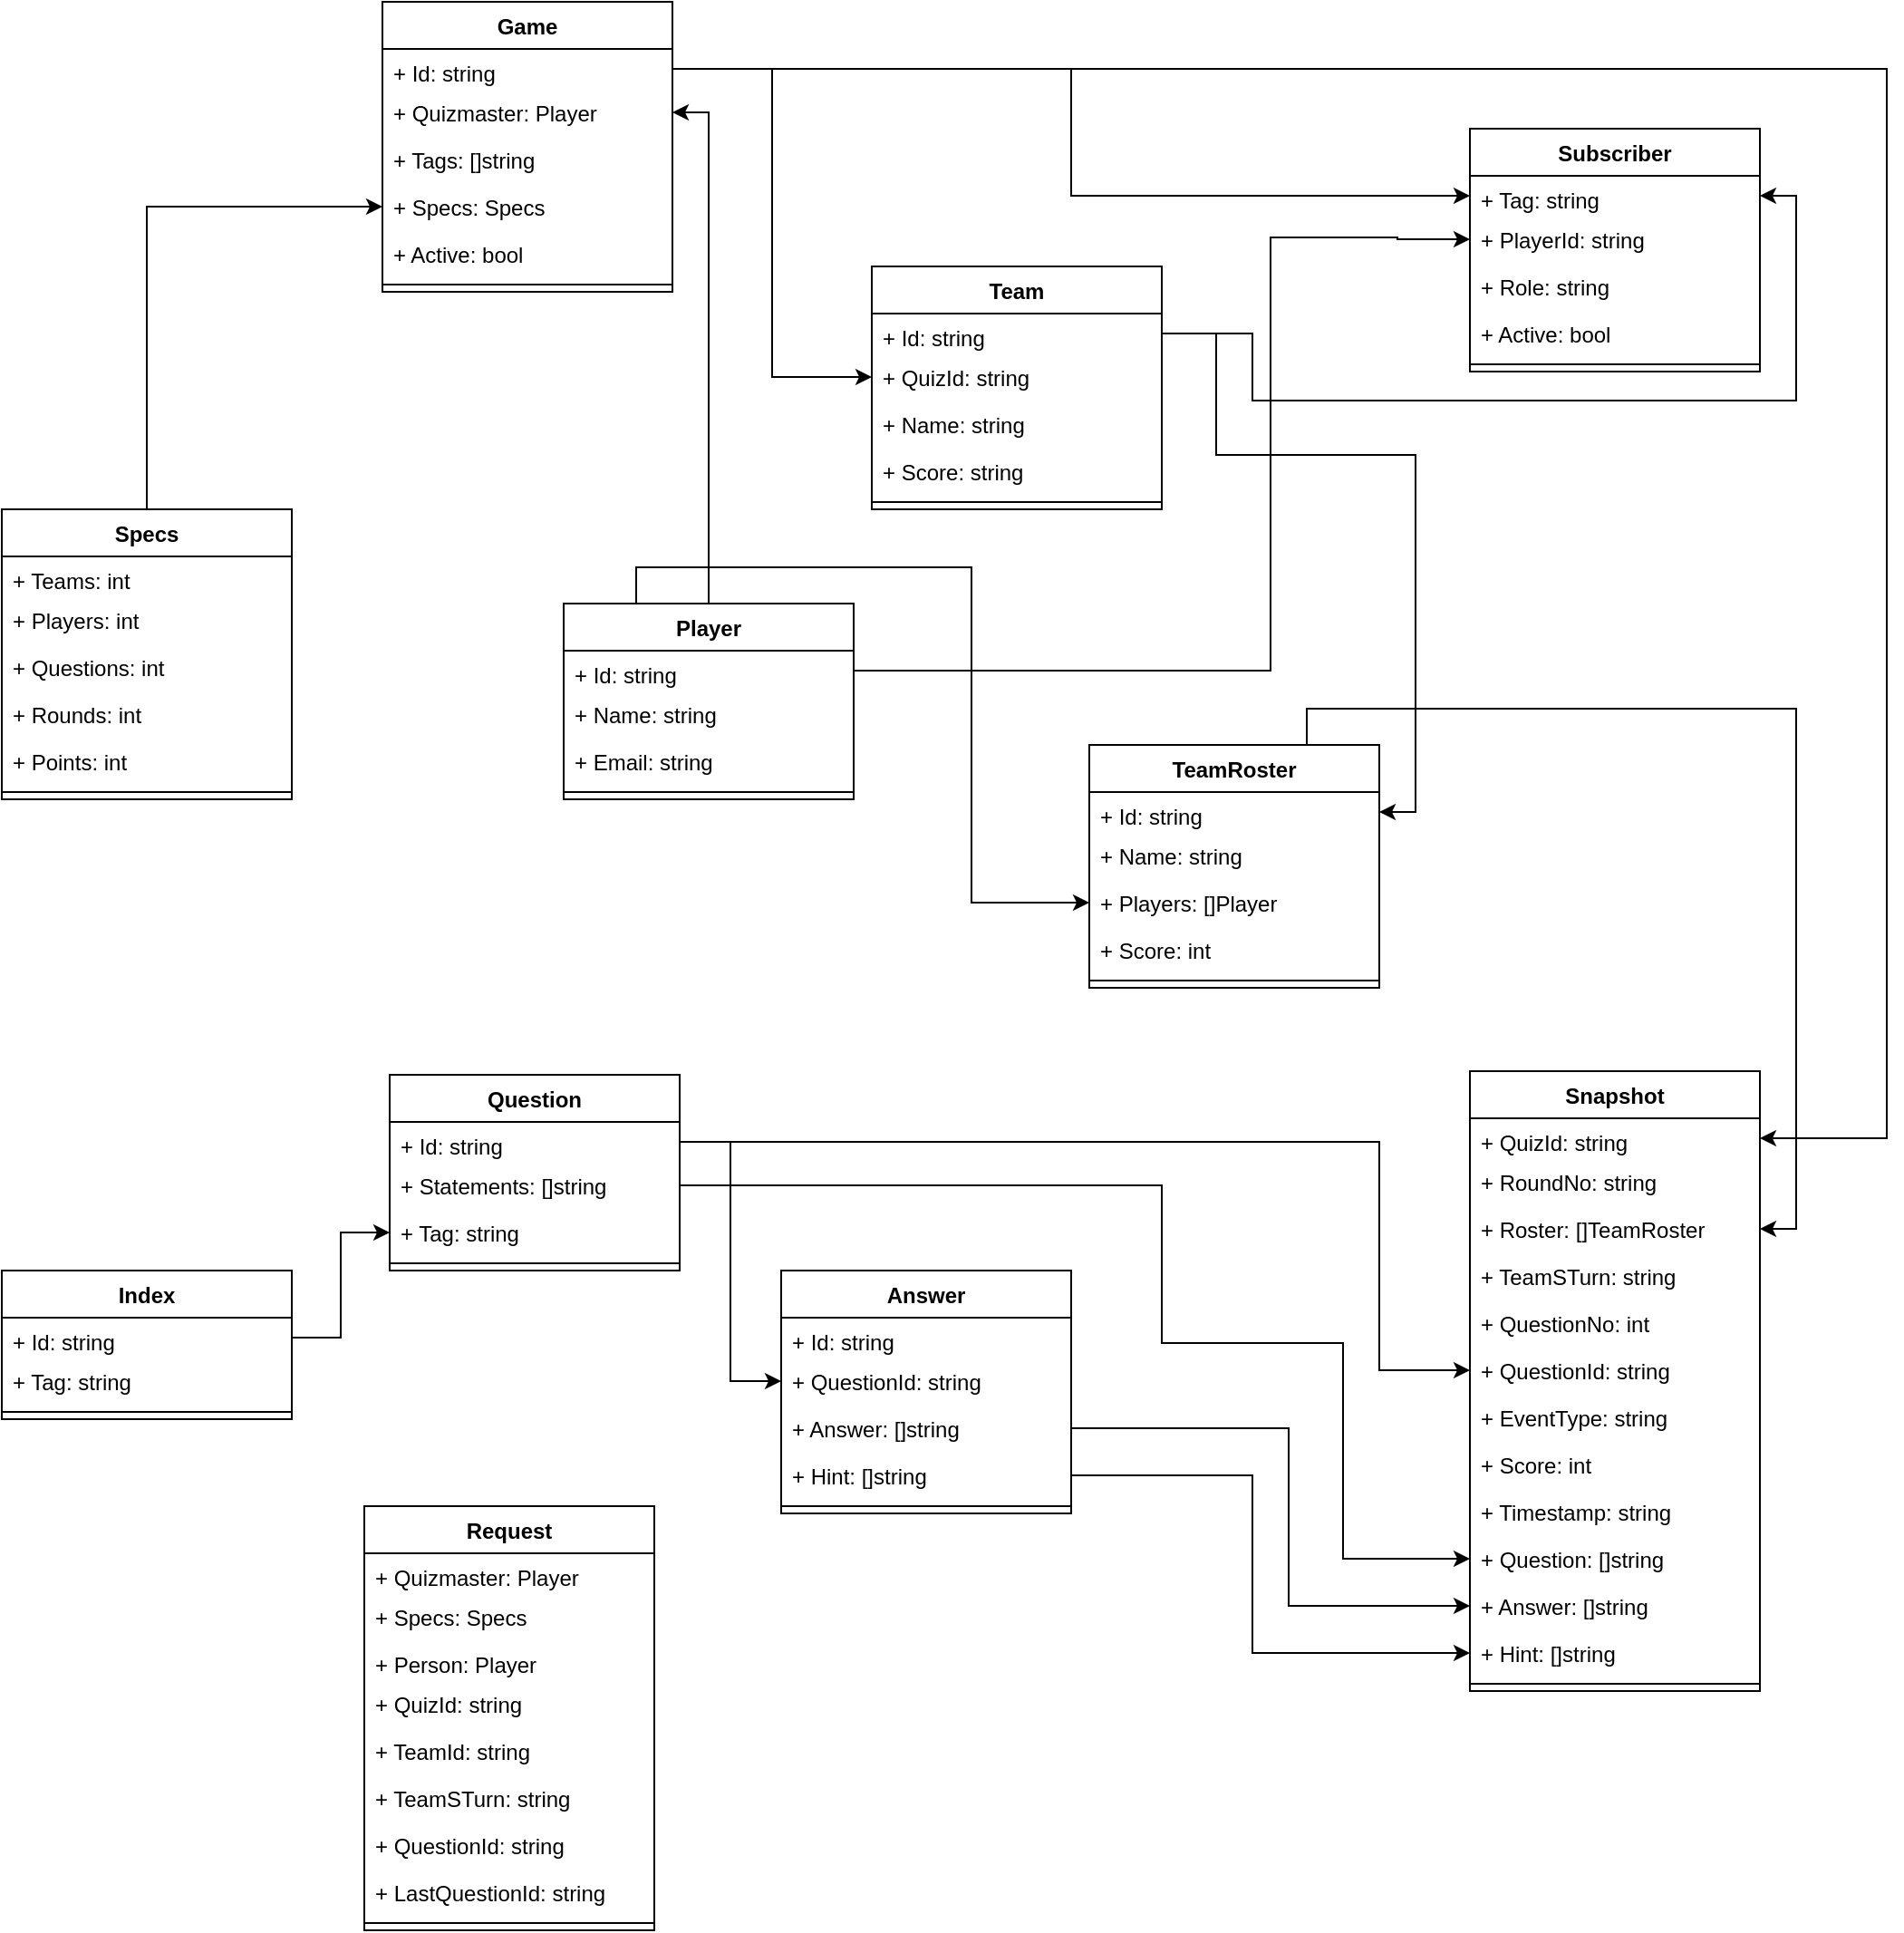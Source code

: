 <mxfile>
    <diagram id="ewWVIjH7ociHJB3SxOBW" name="Page-1">
        <mxGraphModel dx="856" dy="1039" grid="1" gridSize="10" guides="1" tooltips="1" connect="1" arrows="1" fold="1" page="1" pageScale="1" pageWidth="827" pageHeight="1169" math="0" shadow="0">
            <root>
                <mxCell id="0"/>
                <mxCell id="1" parent="0"/>
                <mxCell id="5dFkQkF08GTgw9aB2XFU-2" value="Game" style="swimlane;fontStyle=1;align=center;verticalAlign=top;childLayout=stackLayout;horizontal=1;startSize=26;horizontalStack=0;resizeParent=1;resizeParentMax=0;resizeLast=0;collapsible=1;marginBottom=0;" parent="1" vertex="1">
                    <mxGeometry x="250" y="30" width="160" height="160" as="geometry"/>
                </mxCell>
                <mxCell id="5dFkQkF08GTgw9aB2XFU-3" value="+ Id: string" style="text;strokeColor=none;fillColor=none;align=left;verticalAlign=top;spacingLeft=4;spacingRight=4;overflow=hidden;rotatable=0;points=[[0,0.5],[1,0.5]];portConstraint=eastwest;" parent="5dFkQkF08GTgw9aB2XFU-2" vertex="1">
                    <mxGeometry y="26" width="160" height="22" as="geometry"/>
                </mxCell>
                <mxCell id="5dFkQkF08GTgw9aB2XFU-8" value="+ Quizmaster: Player" style="text;strokeColor=none;fillColor=none;align=left;verticalAlign=top;spacingLeft=4;spacingRight=4;overflow=hidden;rotatable=0;points=[[0,0.5],[1,0.5]];portConstraint=eastwest;" parent="5dFkQkF08GTgw9aB2XFU-2" vertex="1">
                    <mxGeometry y="48" width="160" height="26" as="geometry"/>
                </mxCell>
                <mxCell id="5dFkQkF08GTgw9aB2XFU-7" value="+ Tags: []string" style="text;strokeColor=none;fillColor=none;align=left;verticalAlign=top;spacingLeft=4;spacingRight=4;overflow=hidden;rotatable=0;points=[[0,0.5],[1,0.5]];portConstraint=eastwest;" parent="5dFkQkF08GTgw9aB2XFU-2" vertex="1">
                    <mxGeometry y="74" width="160" height="26" as="geometry"/>
                </mxCell>
                <mxCell id="5dFkQkF08GTgw9aB2XFU-9" value="+ Specs: Specs" style="text;strokeColor=none;fillColor=none;align=left;verticalAlign=top;spacingLeft=4;spacingRight=4;overflow=hidden;rotatable=0;points=[[0,0.5],[1,0.5]];portConstraint=eastwest;" parent="5dFkQkF08GTgw9aB2XFU-2" vertex="1">
                    <mxGeometry y="100" width="160" height="26" as="geometry"/>
                </mxCell>
                <mxCell id="5dFkQkF08GTgw9aB2XFU-6" value="+ Active: bool" style="text;strokeColor=none;fillColor=none;align=left;verticalAlign=top;spacingLeft=4;spacingRight=4;overflow=hidden;rotatable=0;points=[[0,0.5],[1,0.5]];portConstraint=eastwest;" parent="5dFkQkF08GTgw9aB2XFU-2" vertex="1">
                    <mxGeometry y="126" width="160" height="26" as="geometry"/>
                </mxCell>
                <mxCell id="5dFkQkF08GTgw9aB2XFU-4" value="" style="line;strokeWidth=1;fillColor=none;align=left;verticalAlign=middle;spacingTop=-1;spacingLeft=3;spacingRight=3;rotatable=0;labelPosition=right;points=[];portConstraint=eastwest;" parent="5dFkQkF08GTgw9aB2XFU-2" vertex="1">
                    <mxGeometry y="152" width="160" height="8" as="geometry"/>
                </mxCell>
                <mxCell id="5dFkQkF08GTgw9aB2XFU-18" style="edgeStyle=orthogonalEdgeStyle;rounded=0;orthogonalLoop=1;jettySize=auto;html=1;exitX=0.5;exitY=0;exitDx=0;exitDy=0;entryX=0;entryY=0.5;entryDx=0;entryDy=0;" parent="1" source="5dFkQkF08GTgw9aB2XFU-10" target="5dFkQkF08GTgw9aB2XFU-9" edge="1">
                    <mxGeometry relative="1" as="geometry"/>
                </mxCell>
                <mxCell id="5dFkQkF08GTgw9aB2XFU-10" value="Specs" style="swimlane;fontStyle=1;align=center;verticalAlign=top;childLayout=stackLayout;horizontal=1;startSize=26;horizontalStack=0;resizeParent=1;resizeParentMax=0;resizeLast=0;collapsible=1;marginBottom=0;" parent="1" vertex="1">
                    <mxGeometry x="40" y="310" width="160" height="160" as="geometry"/>
                </mxCell>
                <mxCell id="5dFkQkF08GTgw9aB2XFU-11" value="+ Teams: int" style="text;strokeColor=none;fillColor=none;align=left;verticalAlign=top;spacingLeft=4;spacingRight=4;overflow=hidden;rotatable=0;points=[[0,0.5],[1,0.5]];portConstraint=eastwest;" parent="5dFkQkF08GTgw9aB2XFU-10" vertex="1">
                    <mxGeometry y="26" width="160" height="22" as="geometry"/>
                </mxCell>
                <mxCell id="5dFkQkF08GTgw9aB2XFU-12" value="+ Players: int" style="text;strokeColor=none;fillColor=none;align=left;verticalAlign=top;spacingLeft=4;spacingRight=4;overflow=hidden;rotatable=0;points=[[0,0.5],[1,0.5]];portConstraint=eastwest;" parent="5dFkQkF08GTgw9aB2XFU-10" vertex="1">
                    <mxGeometry y="48" width="160" height="26" as="geometry"/>
                </mxCell>
                <mxCell id="5dFkQkF08GTgw9aB2XFU-13" value="+ Questions: int" style="text;strokeColor=none;fillColor=none;align=left;verticalAlign=top;spacingLeft=4;spacingRight=4;overflow=hidden;rotatable=0;points=[[0,0.5],[1,0.5]];portConstraint=eastwest;" parent="5dFkQkF08GTgw9aB2XFU-10" vertex="1">
                    <mxGeometry y="74" width="160" height="26" as="geometry"/>
                </mxCell>
                <mxCell id="5dFkQkF08GTgw9aB2XFU-14" value="+ Rounds: int" style="text;strokeColor=none;fillColor=none;align=left;verticalAlign=top;spacingLeft=4;spacingRight=4;overflow=hidden;rotatable=0;points=[[0,0.5],[1,0.5]];portConstraint=eastwest;" parent="5dFkQkF08GTgw9aB2XFU-10" vertex="1">
                    <mxGeometry y="100" width="160" height="26" as="geometry"/>
                </mxCell>
                <mxCell id="5dFkQkF08GTgw9aB2XFU-15" value="+ Points: int" style="text;strokeColor=none;fillColor=none;align=left;verticalAlign=top;spacingLeft=4;spacingRight=4;overflow=hidden;rotatable=0;points=[[0,0.5],[1,0.5]];portConstraint=eastwest;" parent="5dFkQkF08GTgw9aB2XFU-10" vertex="1">
                    <mxGeometry y="126" width="160" height="26" as="geometry"/>
                </mxCell>
                <mxCell id="5dFkQkF08GTgw9aB2XFU-16" value="" style="line;strokeWidth=1;fillColor=none;align=left;verticalAlign=middle;spacingTop=-1;spacingLeft=3;spacingRight=3;rotatable=0;labelPosition=right;points=[];portConstraint=eastwest;" parent="5dFkQkF08GTgw9aB2XFU-10" vertex="1">
                    <mxGeometry y="152" width="160" height="8" as="geometry"/>
                </mxCell>
                <mxCell id="5dFkQkF08GTgw9aB2XFU-27" style="edgeStyle=orthogonalEdgeStyle;rounded=0;orthogonalLoop=1;jettySize=auto;html=1;exitX=0.5;exitY=0;exitDx=0;exitDy=0;entryX=1;entryY=0.5;entryDx=0;entryDy=0;" parent="1" source="5dFkQkF08GTgw9aB2XFU-19" target="5dFkQkF08GTgw9aB2XFU-8" edge="1">
                    <mxGeometry relative="1" as="geometry"/>
                </mxCell>
                <mxCell id="26" style="edgeStyle=orthogonalEdgeStyle;rounded=0;orthogonalLoop=1;jettySize=auto;html=1;exitX=0.25;exitY=0;exitDx=0;exitDy=0;entryX=0;entryY=0.5;entryDx=0;entryDy=0;" parent="1" source="5dFkQkF08GTgw9aB2XFU-19" target="23" edge="1">
                    <mxGeometry relative="1" as="geometry"/>
                </mxCell>
                <mxCell id="5dFkQkF08GTgw9aB2XFU-19" value="Player" style="swimlane;fontStyle=1;align=center;verticalAlign=top;childLayout=stackLayout;horizontal=1;startSize=26;horizontalStack=0;resizeParent=1;resizeParentMax=0;resizeLast=0;collapsible=1;marginBottom=0;" parent="1" vertex="1">
                    <mxGeometry x="350" y="362" width="160" height="108" as="geometry"/>
                </mxCell>
                <mxCell id="5dFkQkF08GTgw9aB2XFU-20" value="+ Id: string" style="text;strokeColor=none;fillColor=none;align=left;verticalAlign=top;spacingLeft=4;spacingRight=4;overflow=hidden;rotatable=0;points=[[0,0.5],[1,0.5]];portConstraint=eastwest;" parent="5dFkQkF08GTgw9aB2XFU-19" vertex="1">
                    <mxGeometry y="26" width="160" height="22" as="geometry"/>
                </mxCell>
                <mxCell id="5dFkQkF08GTgw9aB2XFU-21" value="+ Name: string" style="text;strokeColor=none;fillColor=none;align=left;verticalAlign=top;spacingLeft=4;spacingRight=4;overflow=hidden;rotatable=0;points=[[0,0.5],[1,0.5]];portConstraint=eastwest;" parent="5dFkQkF08GTgw9aB2XFU-19" vertex="1">
                    <mxGeometry y="48" width="160" height="26" as="geometry"/>
                </mxCell>
                <mxCell id="5dFkQkF08GTgw9aB2XFU-22" value="+ Email: string" style="text;strokeColor=none;fillColor=none;align=left;verticalAlign=top;spacingLeft=4;spacingRight=4;overflow=hidden;rotatable=0;points=[[0,0.5],[1,0.5]];portConstraint=eastwest;" parent="5dFkQkF08GTgw9aB2XFU-19" vertex="1">
                    <mxGeometry y="74" width="160" height="26" as="geometry"/>
                </mxCell>
                <mxCell id="5dFkQkF08GTgw9aB2XFU-25" value="" style="line;strokeWidth=1;fillColor=none;align=left;verticalAlign=middle;spacingTop=-1;spacingLeft=3;spacingRight=3;rotatable=0;labelPosition=right;points=[];portConstraint=eastwest;" parent="5dFkQkF08GTgw9aB2XFU-19" vertex="1">
                    <mxGeometry y="100" width="160" height="8" as="geometry"/>
                </mxCell>
                <mxCell id="5dFkQkF08GTgw9aB2XFU-28" value="Team" style="swimlane;fontStyle=1;align=center;verticalAlign=top;childLayout=stackLayout;horizontal=1;startSize=26;horizontalStack=0;resizeParent=1;resizeParentMax=0;resizeLast=0;collapsible=1;marginBottom=0;" parent="1" vertex="1">
                    <mxGeometry x="520" y="176" width="160" height="134" as="geometry"/>
                </mxCell>
                <mxCell id="5dFkQkF08GTgw9aB2XFU-29" value="+ Id: string" style="text;strokeColor=none;fillColor=none;align=left;verticalAlign=top;spacingLeft=4;spacingRight=4;overflow=hidden;rotatable=0;points=[[0,0.5],[1,0.5]];portConstraint=eastwest;" parent="5dFkQkF08GTgw9aB2XFU-28" vertex="1">
                    <mxGeometry y="26" width="160" height="22" as="geometry"/>
                </mxCell>
                <mxCell id="5dFkQkF08GTgw9aB2XFU-30" value="+ QuizId: string" style="text;strokeColor=none;fillColor=none;align=left;verticalAlign=top;spacingLeft=4;spacingRight=4;overflow=hidden;rotatable=0;points=[[0,0.5],[1,0.5]];portConstraint=eastwest;" parent="5dFkQkF08GTgw9aB2XFU-28" vertex="1">
                    <mxGeometry y="48" width="160" height="26" as="geometry"/>
                </mxCell>
                <mxCell id="5dFkQkF08GTgw9aB2XFU-31" value="+ Name: string" style="text;strokeColor=none;fillColor=none;align=left;verticalAlign=top;spacingLeft=4;spacingRight=4;overflow=hidden;rotatable=0;points=[[0,0.5],[1,0.5]];portConstraint=eastwest;" parent="5dFkQkF08GTgw9aB2XFU-28" vertex="1">
                    <mxGeometry y="74" width="160" height="26" as="geometry"/>
                </mxCell>
                <mxCell id="3" value="+ Score: string" style="text;strokeColor=none;fillColor=none;align=left;verticalAlign=top;spacingLeft=4;spacingRight=4;overflow=hidden;rotatable=0;points=[[0,0.5],[1,0.5]];portConstraint=eastwest;" parent="5dFkQkF08GTgw9aB2XFU-28" vertex="1">
                    <mxGeometry y="100" width="160" height="26" as="geometry"/>
                </mxCell>
                <mxCell id="5dFkQkF08GTgw9aB2XFU-32" value="" style="line;strokeWidth=1;fillColor=none;align=left;verticalAlign=middle;spacingTop=-1;spacingLeft=3;spacingRight=3;rotatable=0;labelPosition=right;points=[];portConstraint=eastwest;" parent="5dFkQkF08GTgw9aB2XFU-28" vertex="1">
                    <mxGeometry y="126" width="160" height="8" as="geometry"/>
                </mxCell>
                <mxCell id="4" style="edgeStyle=orthogonalEdgeStyle;rounded=0;orthogonalLoop=1;jettySize=auto;html=1;exitX=1;exitY=0.5;exitDx=0;exitDy=0;entryX=0;entryY=0.5;entryDx=0;entryDy=0;" parent="1" source="5dFkQkF08GTgw9aB2XFU-3" target="5dFkQkF08GTgw9aB2XFU-30" edge="1">
                    <mxGeometry relative="1" as="geometry"/>
                </mxCell>
                <mxCell id="5" value="Subscriber" style="swimlane;fontStyle=1;align=center;verticalAlign=top;childLayout=stackLayout;horizontal=1;startSize=26;horizontalStack=0;resizeParent=1;resizeParentMax=0;resizeLast=0;collapsible=1;marginBottom=0;" parent="1" vertex="1">
                    <mxGeometry x="850" y="100" width="160" height="134" as="geometry"/>
                </mxCell>
                <mxCell id="6" value="+ Tag: string" style="text;strokeColor=none;fillColor=none;align=left;verticalAlign=top;spacingLeft=4;spacingRight=4;overflow=hidden;rotatable=0;points=[[0,0.5],[1,0.5]];portConstraint=eastwest;" parent="5" vertex="1">
                    <mxGeometry y="26" width="160" height="22" as="geometry"/>
                </mxCell>
                <mxCell id="7" value="+ PlayerId: string" style="text;strokeColor=none;fillColor=none;align=left;verticalAlign=top;spacingLeft=4;spacingRight=4;overflow=hidden;rotatable=0;points=[[0,0.5],[1,0.5]];portConstraint=eastwest;" parent="5" vertex="1">
                    <mxGeometry y="48" width="160" height="26" as="geometry"/>
                </mxCell>
                <mxCell id="8" value="+ Role: string" style="text;strokeColor=none;fillColor=none;align=left;verticalAlign=top;spacingLeft=4;spacingRight=4;overflow=hidden;rotatable=0;points=[[0,0.5],[1,0.5]];portConstraint=eastwest;" parent="5" vertex="1">
                    <mxGeometry y="74" width="160" height="26" as="geometry"/>
                </mxCell>
                <mxCell id="10" value="+ Active: bool" style="text;strokeColor=none;fillColor=none;align=left;verticalAlign=top;spacingLeft=4;spacingRight=4;overflow=hidden;rotatable=0;points=[[0,0.5],[1,0.5]];portConstraint=eastwest;" parent="5" vertex="1">
                    <mxGeometry y="100" width="160" height="26" as="geometry"/>
                </mxCell>
                <mxCell id="9" value="" style="line;strokeWidth=1;fillColor=none;align=left;verticalAlign=middle;spacingTop=-1;spacingLeft=3;spacingRight=3;rotatable=0;labelPosition=right;points=[];portConstraint=eastwest;" parent="5" vertex="1">
                    <mxGeometry y="126" width="160" height="8" as="geometry"/>
                </mxCell>
                <mxCell id="14" style="edgeStyle=orthogonalEdgeStyle;rounded=0;orthogonalLoop=1;jettySize=auto;html=1;exitX=1;exitY=0.5;exitDx=0;exitDy=0;entryX=1;entryY=0.5;entryDx=0;entryDy=0;" parent="1" source="5dFkQkF08GTgw9aB2XFU-29" target="6" edge="1">
                    <mxGeometry relative="1" as="geometry">
                        <Array as="points">
                            <mxPoint x="730" y="213"/>
                            <mxPoint x="730" y="250"/>
                            <mxPoint x="1030" y="250"/>
                            <mxPoint x="1030" y="137"/>
                        </Array>
                    </mxGeometry>
                </mxCell>
                <mxCell id="15" style="edgeStyle=orthogonalEdgeStyle;rounded=0;orthogonalLoop=1;jettySize=auto;html=1;exitX=1;exitY=0.5;exitDx=0;exitDy=0;entryX=0;entryY=0.5;entryDx=0;entryDy=0;" parent="1" source="5dFkQkF08GTgw9aB2XFU-20" target="7" edge="1">
                    <mxGeometry relative="1" as="geometry">
                        <Array as="points">
                            <mxPoint x="740" y="399"/>
                            <mxPoint x="740" y="160"/>
                            <mxPoint x="810" y="160"/>
                            <mxPoint x="810" y="161"/>
                        </Array>
                    </mxGeometry>
                </mxCell>
                <mxCell id="16" style="edgeStyle=orthogonalEdgeStyle;rounded=0;orthogonalLoop=1;jettySize=auto;html=1;exitX=1;exitY=0.5;exitDx=0;exitDy=0;" parent="1" source="5dFkQkF08GTgw9aB2XFU-3" target="6" edge="1">
                    <mxGeometry relative="1" as="geometry"/>
                </mxCell>
                <mxCell id="66" style="edgeStyle=orthogonalEdgeStyle;rounded=0;orthogonalLoop=1;jettySize=auto;html=1;exitX=0.75;exitY=0;exitDx=0;exitDy=0;entryX=1;entryY=0.5;entryDx=0;entryDy=0;" parent="1" source="18" target="51" edge="1">
                    <mxGeometry relative="1" as="geometry"/>
                </mxCell>
                <mxCell id="18" value="TeamRoster" style="swimlane;fontStyle=1;align=center;verticalAlign=top;childLayout=stackLayout;horizontal=1;startSize=26;horizontalStack=0;resizeParent=1;resizeParentMax=0;resizeLast=0;collapsible=1;marginBottom=0;" parent="1" vertex="1">
                    <mxGeometry x="640" y="440" width="160" height="134" as="geometry"/>
                </mxCell>
                <mxCell id="19" value="+ Id: string" style="text;strokeColor=none;fillColor=none;align=left;verticalAlign=top;spacingLeft=4;spacingRight=4;overflow=hidden;rotatable=0;points=[[0,0.5],[1,0.5]];portConstraint=eastwest;" parent="18" vertex="1">
                    <mxGeometry y="26" width="160" height="22" as="geometry"/>
                </mxCell>
                <mxCell id="20" value="+ Name: string" style="text;strokeColor=none;fillColor=none;align=left;verticalAlign=top;spacingLeft=4;spacingRight=4;overflow=hidden;rotatable=0;points=[[0,0.5],[1,0.5]];portConstraint=eastwest;" parent="18" vertex="1">
                    <mxGeometry y="48" width="160" height="26" as="geometry"/>
                </mxCell>
                <mxCell id="23" value="+ Players: []Player" style="text;strokeColor=none;fillColor=none;align=left;verticalAlign=top;spacingLeft=4;spacingRight=4;overflow=hidden;rotatable=0;points=[[0,0.5],[1,0.5]];portConstraint=eastwest;" parent="18" vertex="1">
                    <mxGeometry y="74" width="160" height="26" as="geometry"/>
                </mxCell>
                <mxCell id="21" value="+ Score: int" style="text;strokeColor=none;fillColor=none;align=left;verticalAlign=top;spacingLeft=4;spacingRight=4;overflow=hidden;rotatable=0;points=[[0,0.5],[1,0.5]];portConstraint=eastwest;" parent="18" vertex="1">
                    <mxGeometry y="100" width="160" height="26" as="geometry"/>
                </mxCell>
                <mxCell id="22" value="" style="line;strokeWidth=1;fillColor=none;align=left;verticalAlign=middle;spacingTop=-1;spacingLeft=3;spacingRight=3;rotatable=0;labelPosition=right;points=[];portConstraint=eastwest;" parent="18" vertex="1">
                    <mxGeometry y="126" width="160" height="8" as="geometry"/>
                </mxCell>
                <mxCell id="25" style="edgeStyle=orthogonalEdgeStyle;rounded=0;orthogonalLoop=1;jettySize=auto;html=1;exitX=1;exitY=0.5;exitDx=0;exitDy=0;entryX=1;entryY=0.5;entryDx=0;entryDy=0;" parent="1" source="5dFkQkF08GTgw9aB2XFU-29" target="19" edge="1">
                    <mxGeometry relative="1" as="geometry">
                        <Array as="points">
                            <mxPoint x="710" y="213"/>
                            <mxPoint x="710" y="280"/>
                            <mxPoint x="820" y="280"/>
                            <mxPoint x="820" y="477"/>
                        </Array>
                    </mxGeometry>
                </mxCell>
                <mxCell id="27" value="Question" style="swimlane;fontStyle=1;align=center;verticalAlign=top;childLayout=stackLayout;horizontal=1;startSize=26;horizontalStack=0;resizeParent=1;resizeParentMax=0;resizeLast=0;collapsible=1;marginBottom=0;" parent="1" vertex="1">
                    <mxGeometry x="254" y="622" width="160" height="108" as="geometry"/>
                </mxCell>
                <mxCell id="28" value="+ Id: string" style="text;strokeColor=none;fillColor=none;align=left;verticalAlign=top;spacingLeft=4;spacingRight=4;overflow=hidden;rotatable=0;points=[[0,0.5],[1,0.5]];portConstraint=eastwest;" parent="27" vertex="1">
                    <mxGeometry y="26" width="160" height="22" as="geometry"/>
                </mxCell>
                <mxCell id="29" value="+ Statements: []string" style="text;strokeColor=none;fillColor=none;align=left;verticalAlign=top;spacingLeft=4;spacingRight=4;overflow=hidden;rotatable=0;points=[[0,0.5],[1,0.5]];portConstraint=eastwest;" parent="27" vertex="1">
                    <mxGeometry y="48" width="160" height="26" as="geometry"/>
                </mxCell>
                <mxCell id="30" value="+ Tag: string" style="text;strokeColor=none;fillColor=none;align=left;verticalAlign=top;spacingLeft=4;spacingRight=4;overflow=hidden;rotatable=0;points=[[0,0.5],[1,0.5]];portConstraint=eastwest;" parent="27" vertex="1">
                    <mxGeometry y="74" width="160" height="26" as="geometry"/>
                </mxCell>
                <mxCell id="33" value="" style="line;strokeWidth=1;fillColor=none;align=left;verticalAlign=middle;spacingTop=-1;spacingLeft=3;spacingRight=3;rotatable=0;labelPosition=right;points=[];portConstraint=eastwest;" parent="27" vertex="1">
                    <mxGeometry y="100" width="160" height="8" as="geometry"/>
                </mxCell>
                <mxCell id="34" value="Index" style="swimlane;fontStyle=1;align=center;verticalAlign=top;childLayout=stackLayout;horizontal=1;startSize=26;horizontalStack=0;resizeParent=1;resizeParentMax=0;resizeLast=0;collapsible=1;marginBottom=0;" parent="1" vertex="1">
                    <mxGeometry x="40" y="730" width="160" height="82" as="geometry"/>
                </mxCell>
                <mxCell id="35" value="+ Id: string" style="text;strokeColor=none;fillColor=none;align=left;verticalAlign=top;spacingLeft=4;spacingRight=4;overflow=hidden;rotatable=0;points=[[0,0.5],[1,0.5]];portConstraint=eastwest;" parent="34" vertex="1">
                    <mxGeometry y="26" width="160" height="22" as="geometry"/>
                </mxCell>
                <mxCell id="37" value="+ Tag: string" style="text;strokeColor=none;fillColor=none;align=left;verticalAlign=top;spacingLeft=4;spacingRight=4;overflow=hidden;rotatable=0;points=[[0,0.5],[1,0.5]];portConstraint=eastwest;" parent="34" vertex="1">
                    <mxGeometry y="48" width="160" height="26" as="geometry"/>
                </mxCell>
                <mxCell id="38" value="" style="line;strokeWidth=1;fillColor=none;align=left;verticalAlign=middle;spacingTop=-1;spacingLeft=3;spacingRight=3;rotatable=0;labelPosition=right;points=[];portConstraint=eastwest;" parent="34" vertex="1">
                    <mxGeometry y="74" width="160" height="8" as="geometry"/>
                </mxCell>
                <mxCell id="39" value="Answer" style="swimlane;fontStyle=1;align=center;verticalAlign=top;childLayout=stackLayout;horizontal=1;startSize=26;horizontalStack=0;resizeParent=1;resizeParentMax=0;resizeLast=0;collapsible=1;marginBottom=0;" parent="1" vertex="1">
                    <mxGeometry x="470" y="730" width="160" height="134" as="geometry"/>
                </mxCell>
                <mxCell id="40" value="+ Id: string" style="text;strokeColor=none;fillColor=none;align=left;verticalAlign=top;spacingLeft=4;spacingRight=4;overflow=hidden;rotatable=0;points=[[0,0.5],[1,0.5]];portConstraint=eastwest;" parent="39" vertex="1">
                    <mxGeometry y="26" width="160" height="22" as="geometry"/>
                </mxCell>
                <mxCell id="42" value="+ QuestionId: string" style="text;strokeColor=none;fillColor=none;align=left;verticalAlign=top;spacingLeft=4;spacingRight=4;overflow=hidden;rotatable=0;points=[[0,0.5],[1,0.5]];portConstraint=eastwest;" parent="39" vertex="1">
                    <mxGeometry y="48" width="160" height="26" as="geometry"/>
                </mxCell>
                <mxCell id="41" value="+ Answer: []string" style="text;strokeColor=none;fillColor=none;align=left;verticalAlign=top;spacingLeft=4;spacingRight=4;overflow=hidden;rotatable=0;points=[[0,0.5],[1,0.5]];portConstraint=eastwest;" parent="39" vertex="1">
                    <mxGeometry y="74" width="160" height="26" as="geometry"/>
                </mxCell>
                <mxCell id="44" value="+ Hint: []string" style="text;strokeColor=none;fillColor=none;align=left;verticalAlign=top;spacingLeft=4;spacingRight=4;overflow=hidden;rotatable=0;points=[[0,0.5],[1,0.5]];portConstraint=eastwest;" parent="39" vertex="1">
                    <mxGeometry y="100" width="160" height="26" as="geometry"/>
                </mxCell>
                <mxCell id="43" value="" style="line;strokeWidth=1;fillColor=none;align=left;verticalAlign=middle;spacingTop=-1;spacingLeft=3;spacingRight=3;rotatable=0;labelPosition=right;points=[];portConstraint=eastwest;" parent="39" vertex="1">
                    <mxGeometry y="126" width="160" height="8" as="geometry"/>
                </mxCell>
                <mxCell id="45" value="" style="edgeStyle=orthogonalEdgeStyle;rounded=0;orthogonalLoop=1;jettySize=auto;html=1;" parent="1" source="35" target="30" edge="1">
                    <mxGeometry relative="1" as="geometry"/>
                </mxCell>
                <mxCell id="46" style="edgeStyle=orthogonalEdgeStyle;rounded=0;orthogonalLoop=1;jettySize=auto;html=1;exitX=1;exitY=0.5;exitDx=0;exitDy=0;" parent="1" source="28" target="42" edge="1">
                    <mxGeometry relative="1" as="geometry"/>
                </mxCell>
                <mxCell id="48" value="Snapshot" style="swimlane;fontStyle=1;align=center;verticalAlign=top;childLayout=stackLayout;horizontal=1;startSize=26;horizontalStack=0;resizeParent=1;resizeParentMax=0;resizeLast=0;collapsible=1;marginBottom=0;" parent="1" vertex="1">
                    <mxGeometry x="850" y="620" width="160" height="342" as="geometry"/>
                </mxCell>
                <mxCell id="49" value="+ QuizId: string" style="text;strokeColor=none;fillColor=none;align=left;verticalAlign=top;spacingLeft=4;spacingRight=4;overflow=hidden;rotatable=0;points=[[0,0.5],[1,0.5]];portConstraint=eastwest;" parent="48" vertex="1">
                    <mxGeometry y="26" width="160" height="22" as="geometry"/>
                </mxCell>
                <mxCell id="50" value="+ RoundNo: string" style="text;strokeColor=none;fillColor=none;align=left;verticalAlign=top;spacingLeft=4;spacingRight=4;overflow=hidden;rotatable=0;points=[[0,0.5],[1,0.5]];portConstraint=eastwest;" parent="48" vertex="1">
                    <mxGeometry y="48" width="160" height="26" as="geometry"/>
                </mxCell>
                <mxCell id="51" value="+ Roster: []TeamRoster" style="text;strokeColor=none;fillColor=none;align=left;verticalAlign=top;spacingLeft=4;spacingRight=4;overflow=hidden;rotatable=0;points=[[0,0.5],[1,0.5]];portConstraint=eastwest;" parent="48" vertex="1">
                    <mxGeometry y="74" width="160" height="26" as="geometry"/>
                </mxCell>
                <mxCell id="52" value="+ TeamSTurn: string" style="text;strokeColor=none;fillColor=none;align=left;verticalAlign=top;spacingLeft=4;spacingRight=4;overflow=hidden;rotatable=0;points=[[0,0.5],[1,0.5]];portConstraint=eastwest;" parent="48" vertex="1">
                    <mxGeometry y="100" width="160" height="26" as="geometry"/>
                </mxCell>
                <mxCell id="55" value="+ QuestionNo: int" style="text;strokeColor=none;fillColor=none;align=left;verticalAlign=top;spacingLeft=4;spacingRight=4;overflow=hidden;rotatable=0;points=[[0,0.5],[1,0.5]];portConstraint=eastwest;" parent="48" vertex="1">
                    <mxGeometry y="126" width="160" height="26" as="geometry"/>
                </mxCell>
                <mxCell id="58" value="+ QuestionId: string" style="text;strokeColor=none;fillColor=none;align=left;verticalAlign=top;spacingLeft=4;spacingRight=4;overflow=hidden;rotatable=0;points=[[0,0.5],[1,0.5]];portConstraint=eastwest;" parent="48" vertex="1">
                    <mxGeometry y="152" width="160" height="26" as="geometry"/>
                </mxCell>
                <mxCell id="57" value="+ EventType: string" style="text;strokeColor=none;fillColor=none;align=left;verticalAlign=top;spacingLeft=4;spacingRight=4;overflow=hidden;rotatable=0;points=[[0,0.5],[1,0.5]];portConstraint=eastwest;" parent="48" vertex="1">
                    <mxGeometry y="178" width="160" height="26" as="geometry"/>
                </mxCell>
                <mxCell id="56" value="+ Score: int" style="text;strokeColor=none;fillColor=none;align=left;verticalAlign=top;spacingLeft=4;spacingRight=4;overflow=hidden;rotatable=0;points=[[0,0.5],[1,0.5]];portConstraint=eastwest;" parent="48" vertex="1">
                    <mxGeometry y="204" width="160" height="26" as="geometry"/>
                </mxCell>
                <mxCell id="54" value="+ Timestamp: string" style="text;strokeColor=none;fillColor=none;align=left;verticalAlign=top;spacingLeft=4;spacingRight=4;overflow=hidden;rotatable=0;points=[[0,0.5],[1,0.5]];portConstraint=eastwest;" parent="48" vertex="1">
                    <mxGeometry y="230" width="160" height="26" as="geometry"/>
                </mxCell>
                <mxCell id="61" value="+ Question: []string" style="text;strokeColor=none;fillColor=none;align=left;verticalAlign=top;spacingLeft=4;spacingRight=4;overflow=hidden;rotatable=0;points=[[0,0.5],[1,0.5]];portConstraint=eastwest;" parent="48" vertex="1">
                    <mxGeometry y="256" width="160" height="26" as="geometry"/>
                </mxCell>
                <mxCell id="60" value="+ Answer: []string" style="text;strokeColor=none;fillColor=none;align=left;verticalAlign=top;spacingLeft=4;spacingRight=4;overflow=hidden;rotatable=0;points=[[0,0.5],[1,0.5]];portConstraint=eastwest;" parent="48" vertex="1">
                    <mxGeometry y="282" width="160" height="26" as="geometry"/>
                </mxCell>
                <mxCell id="59" value="+ Hint: []string" style="text;strokeColor=none;fillColor=none;align=left;verticalAlign=top;spacingLeft=4;spacingRight=4;overflow=hidden;rotatable=0;points=[[0,0.5],[1,0.5]];portConstraint=eastwest;" parent="48" vertex="1">
                    <mxGeometry y="308" width="160" height="26" as="geometry"/>
                </mxCell>
                <mxCell id="53" value="" style="line;strokeWidth=1;fillColor=none;align=left;verticalAlign=middle;spacingTop=-1;spacingLeft=3;spacingRight=3;rotatable=0;labelPosition=right;points=[];portConstraint=eastwest;" parent="48" vertex="1">
                    <mxGeometry y="334" width="160" height="8" as="geometry"/>
                </mxCell>
                <mxCell id="62" style="edgeStyle=orthogonalEdgeStyle;rounded=0;orthogonalLoop=1;jettySize=auto;html=1;exitX=1;exitY=0.5;exitDx=0;exitDy=0;" parent="1" source="44" target="59" edge="1">
                    <mxGeometry relative="1" as="geometry">
                        <Array as="points">
                            <mxPoint x="730" y="843"/>
                            <mxPoint x="730" y="941"/>
                        </Array>
                    </mxGeometry>
                </mxCell>
                <mxCell id="63" style="edgeStyle=orthogonalEdgeStyle;rounded=0;orthogonalLoop=1;jettySize=auto;html=1;exitX=1;exitY=0.5;exitDx=0;exitDy=0;entryX=0;entryY=0.5;entryDx=0;entryDy=0;" parent="1" source="41" target="60" edge="1">
                    <mxGeometry relative="1" as="geometry">
                        <Array as="points">
                            <mxPoint x="750" y="817"/>
                            <mxPoint x="750" y="915"/>
                        </Array>
                    </mxGeometry>
                </mxCell>
                <mxCell id="64" style="edgeStyle=orthogonalEdgeStyle;rounded=0;orthogonalLoop=1;jettySize=auto;html=1;exitX=1;exitY=0.5;exitDx=0;exitDy=0;entryX=0;entryY=0.5;entryDx=0;entryDy=0;" parent="1" source="29" target="61" edge="1">
                    <mxGeometry relative="1" as="geometry">
                        <Array as="points">
                            <mxPoint x="680" y="683"/>
                            <mxPoint x="680" y="770"/>
                            <mxPoint x="780" y="770"/>
                            <mxPoint x="780" y="889"/>
                        </Array>
                    </mxGeometry>
                </mxCell>
                <mxCell id="65" style="edgeStyle=orthogonalEdgeStyle;rounded=0;orthogonalLoop=1;jettySize=auto;html=1;exitX=1;exitY=0.5;exitDx=0;exitDy=0;entryX=0;entryY=0.5;entryDx=0;entryDy=0;" parent="1" source="28" target="58" edge="1">
                    <mxGeometry relative="1" as="geometry">
                        <Array as="points">
                            <mxPoint x="800" y="659"/>
                            <mxPoint x="800" y="785"/>
                        </Array>
                    </mxGeometry>
                </mxCell>
                <mxCell id="67" style="edgeStyle=orthogonalEdgeStyle;rounded=0;orthogonalLoop=1;jettySize=auto;html=1;exitX=1;exitY=0.5;exitDx=0;exitDy=0;entryX=1;entryY=0.5;entryDx=0;entryDy=0;" parent="1" source="5dFkQkF08GTgw9aB2XFU-3" target="49" edge="1">
                    <mxGeometry relative="1" as="geometry">
                        <Array as="points">
                            <mxPoint x="1080" y="67"/>
                            <mxPoint x="1080" y="657"/>
                        </Array>
                    </mxGeometry>
                </mxCell>
                <mxCell id="68" value="Request" style="swimlane;fontStyle=1;align=center;verticalAlign=top;childLayout=stackLayout;horizontal=1;startSize=26;horizontalStack=0;resizeParent=1;resizeParentMax=0;resizeLast=0;collapsible=1;marginBottom=0;" parent="1" vertex="1">
                    <mxGeometry x="240" y="860" width="160" height="234" as="geometry"/>
                </mxCell>
                <mxCell id="82" value="+ Quizmaster: Player" style="text;strokeColor=none;fillColor=none;align=left;verticalAlign=top;spacingLeft=4;spacingRight=4;overflow=hidden;rotatable=0;points=[[0,0.5],[1,0.5]];portConstraint=eastwest;" parent="68" vertex="1">
                    <mxGeometry y="26" width="160" height="22" as="geometry"/>
                </mxCell>
                <mxCell id="72" value="+ Specs: Specs" style="text;strokeColor=none;fillColor=none;align=left;verticalAlign=top;spacingLeft=4;spacingRight=4;overflow=hidden;rotatable=0;points=[[0,0.5],[1,0.5]];portConstraint=eastwest;" parent="68" vertex="1">
                    <mxGeometry y="48" width="160" height="26" as="geometry"/>
                </mxCell>
                <mxCell id="69" value="+ Person: Player" style="text;strokeColor=none;fillColor=none;align=left;verticalAlign=top;spacingLeft=4;spacingRight=4;overflow=hidden;rotatable=0;points=[[0,0.5],[1,0.5]];portConstraint=eastwest;" parent="68" vertex="1">
                    <mxGeometry y="74" width="160" height="22" as="geometry"/>
                </mxCell>
                <mxCell id="70" value="+ QuizId: string" style="text;strokeColor=none;fillColor=none;align=left;verticalAlign=top;spacingLeft=4;spacingRight=4;overflow=hidden;rotatable=0;points=[[0,0.5],[1,0.5]];portConstraint=eastwest;" parent="68" vertex="1">
                    <mxGeometry y="96" width="160" height="26" as="geometry"/>
                </mxCell>
                <mxCell id="71" value="+ TeamId: string" style="text;strokeColor=none;fillColor=none;align=left;verticalAlign=top;spacingLeft=4;spacingRight=4;overflow=hidden;rotatable=0;points=[[0,0.5],[1,0.5]];portConstraint=eastwest;" parent="68" vertex="1">
                    <mxGeometry y="122" width="160" height="26" as="geometry"/>
                </mxCell>
                <mxCell id="73" value="+ TeamSTurn: string" style="text;strokeColor=none;fillColor=none;align=left;verticalAlign=top;spacingLeft=4;spacingRight=4;overflow=hidden;rotatable=0;points=[[0,0.5],[1,0.5]];portConstraint=eastwest;" parent="68" vertex="1">
                    <mxGeometry y="148" width="160" height="26" as="geometry"/>
                </mxCell>
                <mxCell id="74" value="+ QuestionId: string" style="text;strokeColor=none;fillColor=none;align=left;verticalAlign=top;spacingLeft=4;spacingRight=4;overflow=hidden;rotatable=0;points=[[0,0.5],[1,0.5]];portConstraint=eastwest;" parent="68" vertex="1">
                    <mxGeometry y="174" width="160" height="26" as="geometry"/>
                </mxCell>
                <mxCell id="97" value="+ LastQuestionId: string" style="text;strokeColor=none;fillColor=none;align=left;verticalAlign=top;spacingLeft=4;spacingRight=4;overflow=hidden;rotatable=0;points=[[0,0.5],[1,0.5]];portConstraint=eastwest;" parent="68" vertex="1">
                    <mxGeometry y="200" width="160" height="26" as="geometry"/>
                </mxCell>
                <mxCell id="81" value="" style="line;strokeWidth=1;fillColor=none;align=left;verticalAlign=middle;spacingTop=-1;spacingLeft=3;spacingRight=3;rotatable=0;labelPosition=right;points=[];portConstraint=eastwest;" parent="68" vertex="1">
                    <mxGeometry y="226" width="160" height="8" as="geometry"/>
                </mxCell>
            </root>
        </mxGraphModel>
    </diagram>
</mxfile>